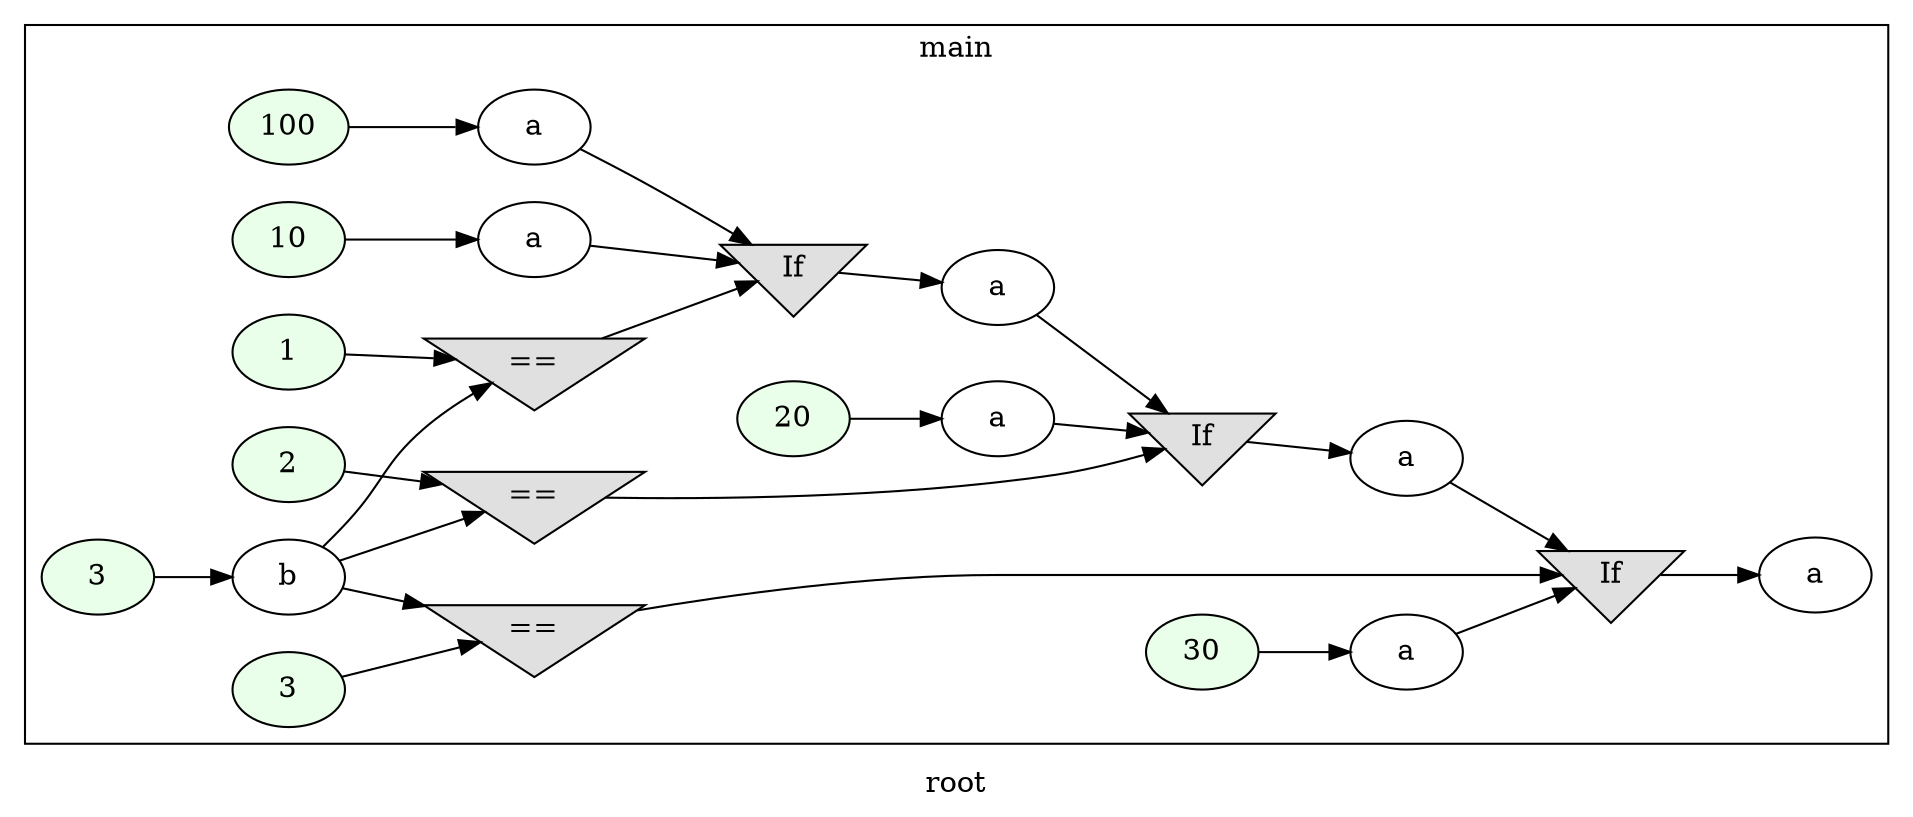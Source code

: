 digraph G
{
rankdir=LR;
label = "root";
subgraph cluster_1 {
label = "main";
parent = "G";
startinglines = "2_2";
	node_000001 [ label = "3", style=filled, fillcolor="#E9FFE9", startinglines=5 ]
	node_000002 [ label = "b", startingline=5 ]
	node_000003 [ label = "1", style=filled, fillcolor="#E9FFE9", startinglines=7 ]
	node_000004 [ label = "==", shape=invtriangle, style=filled, fillcolor="#E0E0E0", startinglines=7 ]
	node_000005 [ label = "10", style=filled, fillcolor="#E9FFE9", startinglines=8 ]
	node_000006 [ label = "a", startingline=8 ]
	node_000007 [ label = "100", style=filled, fillcolor="#E9FFE9", startinglines=11 ]
	node_000008 [ label = "a", startingline=11 ]
	node_000009 [ label = "If", shape=invtriangle, style=filled, fillcolor="#E0E0E0", startinglines=11 ]
	node_000010 [ label = "a", startingline=11 ]
	node_000011 [ label = "2", style=filled, fillcolor="#E9FFE9", startinglines=11 ]
	node_000012 [ label = "==", shape=invtriangle, style=filled, fillcolor="#E0E0E0", startinglines=11 ]
	node_000013 [ label = "20", style=filled, fillcolor="#E9FFE9", startinglines=9 ]
	node_000014 [ label = "a", startingline=9 ]
	node_000015 [ label = "If", shape=invtriangle, style=filled, fillcolor="#E0E0E0", startinglines=9 ]
	node_000016 [ label = "a", startingline=9 ]
	node_000017 [ label = "3", style=filled, fillcolor="#E9FFE9", startinglines=9 ]
	node_000018 [ label = "==", shape=invtriangle, style=filled, fillcolor="#E0E0E0", startinglines=9 ]
	node_000019 [ label = "30", style=filled, fillcolor="#E9FFE9", startinglines=10 ]
	node_000020 [ label = "a", startingline=10 ]
	node_000021 [ label = "If", shape=invtriangle, style=filled, fillcolor="#E0E0E0", startinglines=10 ]
	node_000022 [ label = "a", startingline=10 ]
}
	node_000001 -> node_000002
	node_000002 -> node_000004
	node_000002 -> node_000012
	node_000002 -> node_000018
	node_000003 -> node_000004
	node_000004 -> node_000009
	node_000005 -> node_000006
	node_000006 -> node_000009
	node_000007 -> node_000008
	node_000008 -> node_000009
	node_000009 -> node_000010
	node_000010 -> node_000015
	node_000011 -> node_000012
	node_000012 -> node_000015
	node_000013 -> node_000014
	node_000014 -> node_000015
	node_000015 -> node_000016
	node_000016 -> node_000021
	node_000017 -> node_000018
	node_000018 -> node_000021
	node_000019 -> node_000020
	node_000020 -> node_000021
	node_000021 -> node_000022
}
